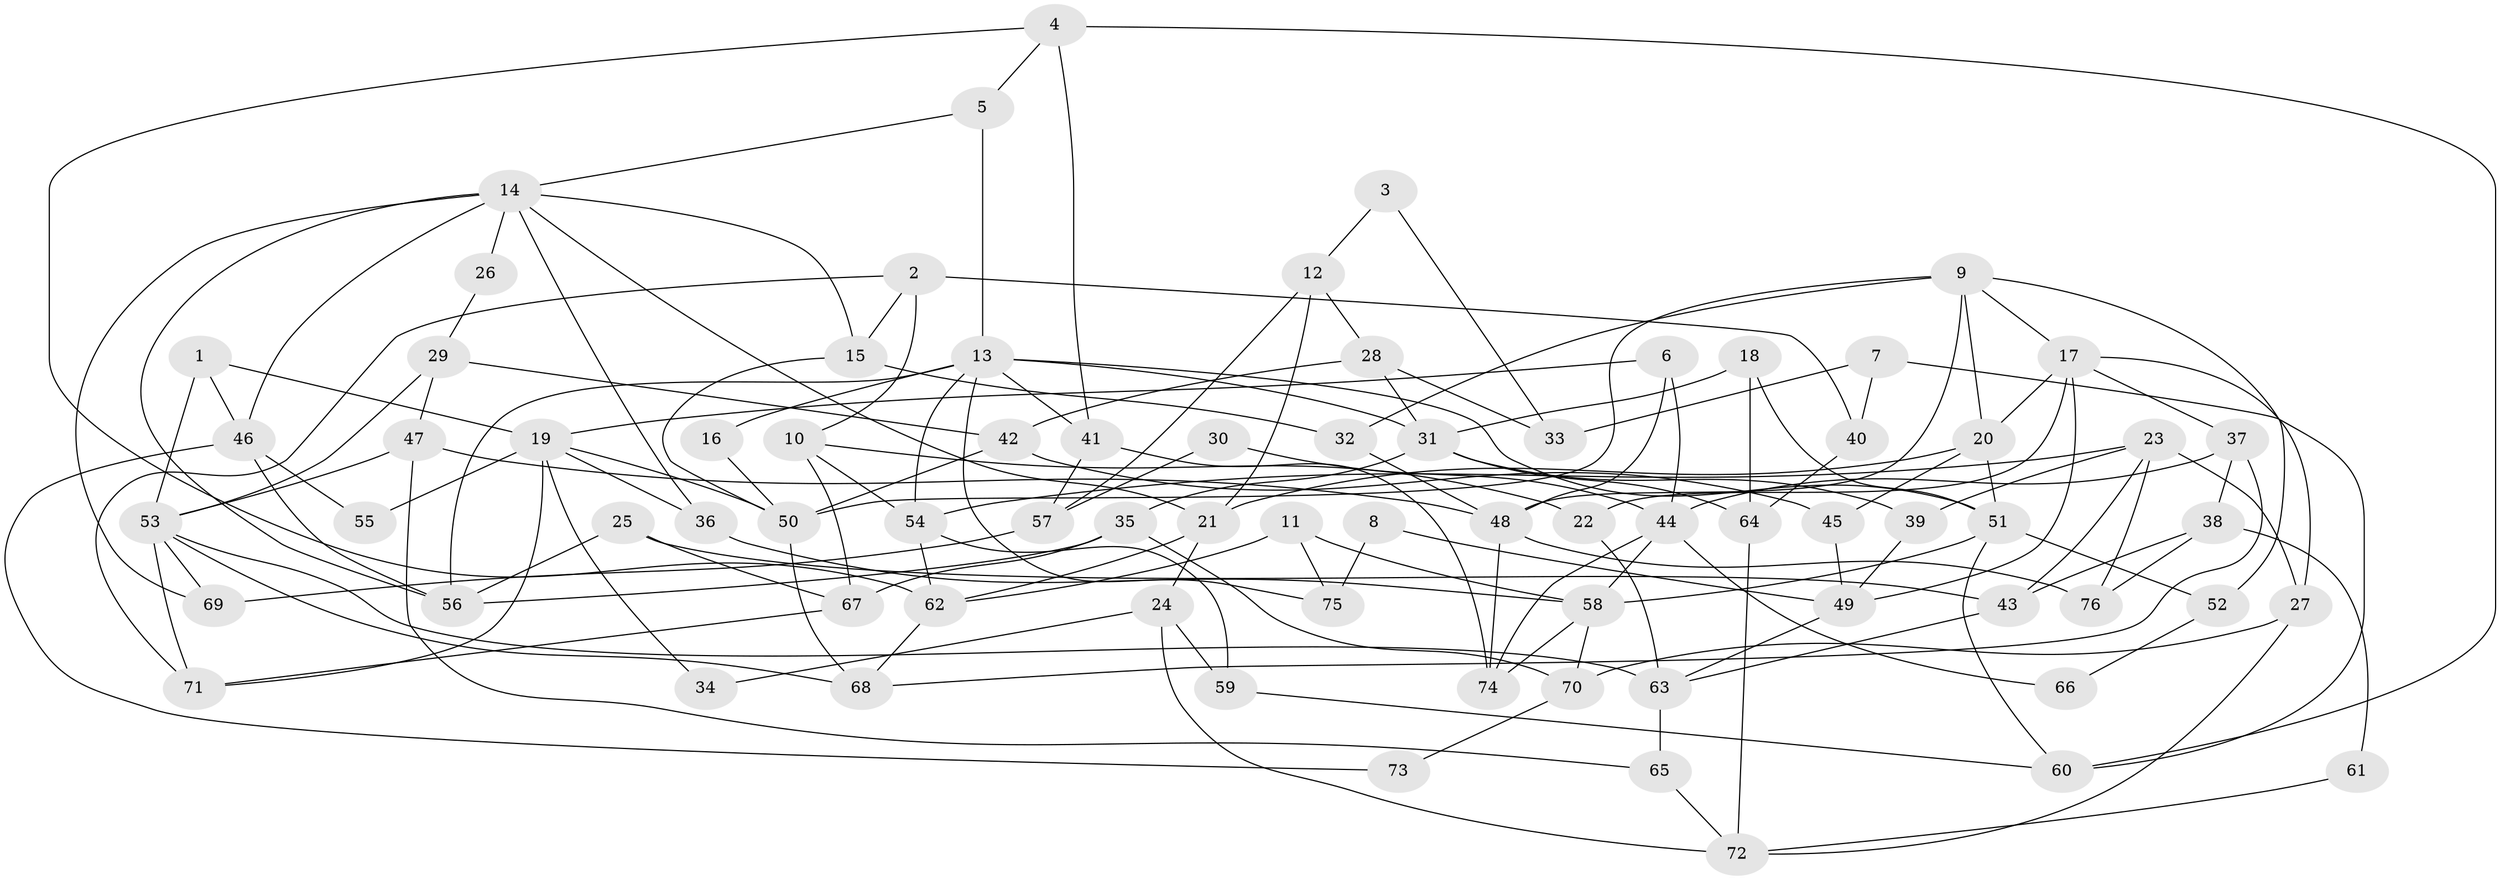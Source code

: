 // coarse degree distribution, {3: 0.15789473684210525, 2: 0.15789473684210525, 6: 0.10526315789473684, 8: 0.07894736842105263, 5: 0.23684210526315788, 4: 0.18421052631578946, 9: 0.05263157894736842, 7: 0.02631578947368421}
// Generated by graph-tools (version 1.1) at 2025/54/03/04/25 21:54:58]
// undirected, 76 vertices, 152 edges
graph export_dot {
graph [start="1"]
  node [color=gray90,style=filled];
  1;
  2;
  3;
  4;
  5;
  6;
  7;
  8;
  9;
  10;
  11;
  12;
  13;
  14;
  15;
  16;
  17;
  18;
  19;
  20;
  21;
  22;
  23;
  24;
  25;
  26;
  27;
  28;
  29;
  30;
  31;
  32;
  33;
  34;
  35;
  36;
  37;
  38;
  39;
  40;
  41;
  42;
  43;
  44;
  45;
  46;
  47;
  48;
  49;
  50;
  51;
  52;
  53;
  54;
  55;
  56;
  57;
  58;
  59;
  60;
  61;
  62;
  63;
  64;
  65;
  66;
  67;
  68;
  69;
  70;
  71;
  72;
  73;
  74;
  75;
  76;
  1 -- 53;
  1 -- 46;
  1 -- 19;
  2 -- 10;
  2 -- 15;
  2 -- 40;
  2 -- 71;
  3 -- 33;
  3 -- 12;
  4 -- 60;
  4 -- 41;
  4 -- 5;
  4 -- 62;
  5 -- 13;
  5 -- 14;
  6 -- 19;
  6 -- 48;
  6 -- 44;
  7 -- 40;
  7 -- 60;
  7 -- 33;
  8 -- 75;
  8 -- 49;
  9 -- 17;
  9 -- 20;
  9 -- 32;
  9 -- 48;
  9 -- 50;
  9 -- 52;
  10 -- 54;
  10 -- 22;
  10 -- 67;
  11 -- 62;
  11 -- 58;
  11 -- 75;
  12 -- 28;
  12 -- 21;
  12 -- 57;
  13 -- 56;
  13 -- 41;
  13 -- 16;
  13 -- 31;
  13 -- 51;
  13 -- 54;
  13 -- 75;
  14 -- 36;
  14 -- 15;
  14 -- 21;
  14 -- 26;
  14 -- 46;
  14 -- 56;
  14 -- 69;
  15 -- 50;
  15 -- 32;
  16 -- 50;
  17 -- 37;
  17 -- 49;
  17 -- 20;
  17 -- 22;
  17 -- 27;
  18 -- 31;
  18 -- 51;
  18 -- 64;
  19 -- 50;
  19 -- 34;
  19 -- 36;
  19 -- 55;
  19 -- 71;
  20 -- 21;
  20 -- 45;
  20 -- 51;
  21 -- 62;
  21 -- 24;
  22 -- 63;
  23 -- 27;
  23 -- 43;
  23 -- 39;
  23 -- 54;
  23 -- 76;
  24 -- 72;
  24 -- 34;
  24 -- 59;
  25 -- 67;
  25 -- 43;
  25 -- 56;
  26 -- 29;
  27 -- 70;
  27 -- 72;
  28 -- 31;
  28 -- 42;
  28 -- 33;
  29 -- 53;
  29 -- 47;
  29 -- 42;
  30 -- 57;
  30 -- 44;
  31 -- 35;
  31 -- 39;
  31 -- 64;
  32 -- 48;
  35 -- 67;
  35 -- 56;
  35 -- 70;
  36 -- 58;
  37 -- 44;
  37 -- 68;
  37 -- 38;
  38 -- 76;
  38 -- 43;
  38 -- 61;
  39 -- 49;
  40 -- 64;
  41 -- 74;
  41 -- 57;
  42 -- 50;
  42 -- 45;
  43 -- 63;
  44 -- 58;
  44 -- 66;
  44 -- 74;
  45 -- 49;
  46 -- 56;
  46 -- 55;
  46 -- 73;
  47 -- 53;
  47 -- 48;
  47 -- 65;
  48 -- 74;
  48 -- 76;
  49 -- 63;
  50 -- 68;
  51 -- 52;
  51 -- 58;
  51 -- 60;
  52 -- 66;
  53 -- 63;
  53 -- 71;
  53 -- 68;
  53 -- 69;
  54 -- 59;
  54 -- 62;
  57 -- 69;
  58 -- 74;
  58 -- 70;
  59 -- 60;
  61 -- 72;
  62 -- 68;
  63 -- 65;
  64 -- 72;
  65 -- 72;
  67 -- 71;
  70 -- 73;
}
